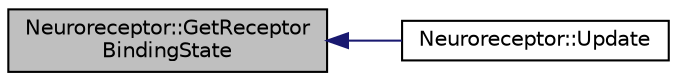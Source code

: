 digraph "Neuroreceptor::GetReceptorBindingState"
{
  edge [fontname="Helvetica",fontsize="10",labelfontname="Helvetica",labelfontsize="10"];
  node [fontname="Helvetica",fontsize="10",shape=record];
  rankdir="LR";
  Node1 [label="Neuroreceptor::GetReceptor\lBindingState",height=0.2,width=0.4,color="black", fillcolor="grey75", style="filled", fontcolor="black"];
  Node1 -> Node2 [dir="back",color="midnightblue",fontsize="10",style="solid",fontname="Helvetica"];
  Node2 [label="Neuroreceptor::Update",height=0.2,width=0.4,color="black", fillcolor="white", style="filled",URL="$class_neuroreceptor.html#a9f99a967963af17599a6d36159e2abb9"];
}
